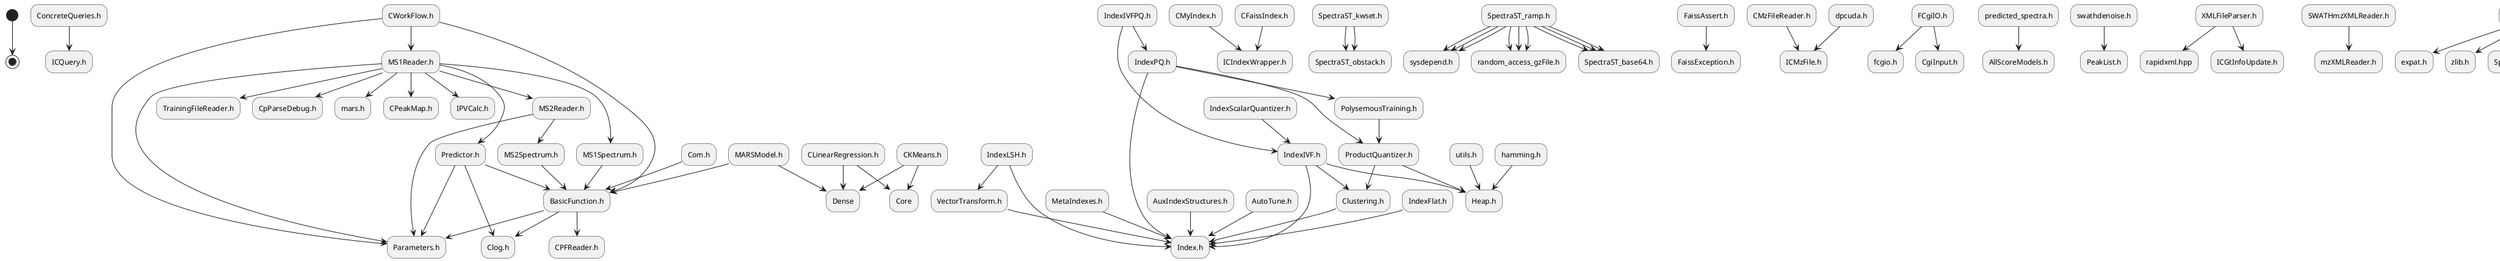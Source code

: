 @startuml
(*) --> (*)
"ConcreteQueries.h"  --> "ICQuery.h"
"MARSModel.h"  --> "BasicFunction.h"
"MARSModel.h"  --> "Dense"
"VectorTransform.h"  --> "Index.h"
"CMyIndex.h"  --> "ICIndexWrapper.h"
"SpectraST_kwset.h"  --> "SpectraST_obstack.h"
"ProductQuantizer.h"  --> "Clustering.h"
"ProductQuantizer.h"  --> "Heap.h"
"IndexFlat.h"  --> "Index.h"
"CFaissIndex.h"  --> "ICIndexWrapper.h"
"IndexIVFPQ.h"  --> "IndexIVF.h"
"IndexIVFPQ.h"  --> "IndexPQ.h"
"MetaIndexes.h"  --> "Index.h"
"SpectraST_ramp.h"  --> "sysdepend.h"
"SpectraST_ramp.h"  --> "random_access_gzFile.h"
"SpectraST_ramp.h"  --> "SpectraST_base64.h"
"FaissAssert.h"  --> "FaissException.h"
"MS1Spectrum.h"  --> "BasicFunction.h"
"IndexLSH.h"  --> "Index.h"
"IndexLSH.h"  --> "VectorTransform.h"
"CMzFileReader.h"  --> "ICMzFile.h"
"dpcuda.h"  --> "ICMzFile.h"
"SpectraST_ramp.h"  --> "sysdepend.h"
"SpectraST_ramp.h"  --> "random_access_gzFile.h"
"SpectraST_ramp.h"  --> "SpectraST_base64.h"
"Predictor.h"  --> "Parameters.h"
"Predictor.h"  --> "Clog.h"
"Predictor.h"  --> "BasicFunction.h"
"Com.h"  --> "BasicFunction.h"
"IndexIVF.h"  --> "Index.h"
"IndexIVF.h"  --> "Clustering.h"
"IndexIVF.h"  --> "Heap.h"
"IndexScalarQuantizer.h"  --> "IndexIVF.h"
"FCgiIO.h"  --> "fcgio.h"
"FCgiIO.h"  --> "CgiInput.h"
"utils.h"  --> "Heap.h"
"hamming.h"  --> "Heap.h"
"predicted_spectra.h"  --> "AllScoreModels.h"
"AuxIndexStructures.h"  --> "Index.h"
"AutoTune.h"  --> "Index.h"
"BasicFunction.h"  --> "Clog.h"
"BasicFunction.h"  --> "CPFReader.h"
"BasicFunction.h"  --> "Parameters.h"
"swathdenoise.h"  --> "PeakList.h"
"MS2Spectrum.h"  --> "BasicFunction.h"
"IndexPQ.h"  --> "Index.h"
"IndexPQ.h"  --> "ProductQuantizer.h"
"IndexPQ.h"  --> "PolysemousTraining.h"
"XMLFileParser.h"  --> "rapidxml.hpp"
"XMLFileParser.h"  --> "ICGtInfoUpdate.h"
"CKMeans.h"  --> "Core"
"CKMeans.h"  --> "Dense"
"SpectraST_ramp.h"  --> "sysdepend.h"
"SpectraST_ramp.h"  --> "random_access_gzFile.h"
"SpectraST_ramp.h"  --> "SpectraST_base64.h"
"SWATHmzXMLReader.h"  --> "mzXMLReader.h"
"CWorkFlow.h"  --> "Parameters.h"
"CWorkFlow.h"  --> "BasicFunction.h"
"CWorkFlow.h"  --> "MS1Reader.h"
"SpectraST_kwset.h"  --> "SpectraST_obstack.h"
"PolysemousTraining.h"  --> "ProductQuantizer.h"
"Clustering.h"  --> "Index.h"
"MS1Reader.h"  --> "Parameters.h"
"MS1Reader.h"  --> "MS1Spectrum.h"
"MS1Reader.h"  --> "TrainingFileReader.h"
"MS1Reader.h"  --> "MS2Reader.h"
"MS1Reader.h"  --> "CpParseDebug.h"
"MS1Reader.h"  --> "Predictor.h"
"MS1Reader.h"  --> "mars.h"
"MS1Reader.h"  --> "CPeakMap.h"
"MS1Reader.h"  --> "IPVCalc.h"
"SpectraST_mzParser.h"  --> "expat.h"
"SpectraST_mzParser.h"  --> "zlib.h"
"SpectraST_mzParser.h"  --> "SpectraST_MSNumpress.hpp"
"SpectraST_mzParser.h"  --> "hdf5.h"
"SpectraST_mzParser.h"  --> "H5Cpp.h"
"EMAlgorithm.h"  --> "Util.h"
"EMAlgorithm.h"  --> "Visual.h"
"MS2Reader.h"  --> "Parameters.h"
"MS2Reader.h"  --> "MS2Spectrum.h"
"CLinearRegression.h"  --> "Core"
"CLinearRegression.h"  --> "Dense"
"randomSpecParser.cpp" #99FF99 --> "randomSpecParser.h"
"randomSpecParser.cpp" #99FF99 --> "MSReader.h"
"randomSpecParser.cpp" #99FF99 --> "Spectrum.h"
"randomSpecParser.cpp" #99FF99 --> "MSObject.h"
@enduml